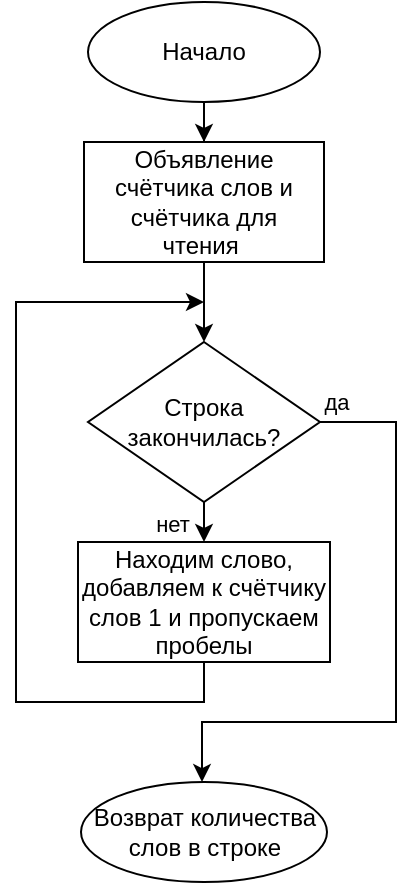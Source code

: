 <mxfile version="14.1.8" type="device" pages="6"><diagram id="8Xnahd0Sb-ZuDrBQ6eVm" name="WordCounter"><mxGraphModel dx="749" dy="556" grid="1" gridSize="10" guides="1" tooltips="1" connect="1" arrows="1" fold="1" page="1" pageScale="1" pageWidth="827" pageHeight="1169" math="0" shadow="0"><root><mxCell id="0"/><mxCell id="1" parent="0"/><mxCell id="sI8U0fkLdKr_QrPOKPhu-3" value="" style="edgeStyle=orthogonalEdgeStyle;rounded=0;orthogonalLoop=1;jettySize=auto;html=1;" parent="1" source="sI8U0fkLdKr_QrPOKPhu-1" target="sI8U0fkLdKr_QrPOKPhu-2" edge="1"><mxGeometry relative="1" as="geometry"/></mxCell><mxCell id="sI8U0fkLdKr_QrPOKPhu-1" value="Начало" style="ellipse;whiteSpace=wrap;html=1;" parent="1" vertex="1"><mxGeometry x="356" y="10" width="116" height="50" as="geometry"/></mxCell><mxCell id="sI8U0fkLdKr_QrPOKPhu-5" value="" style="edgeStyle=orthogonalEdgeStyle;rounded=0;orthogonalLoop=1;jettySize=auto;html=1;" parent="1" source="sI8U0fkLdKr_QrPOKPhu-2" target="sI8U0fkLdKr_QrPOKPhu-4" edge="1"><mxGeometry relative="1" as="geometry"/></mxCell><mxCell id="sI8U0fkLdKr_QrPOKPhu-2" value="Объявление счётчика слов и счётчика для чтения&amp;nbsp;" style="whiteSpace=wrap;html=1;" parent="1" vertex="1"><mxGeometry x="354" y="80" width="120" height="60" as="geometry"/></mxCell><mxCell id="sI8U0fkLdKr_QrPOKPhu-7" value="нет" style="edgeStyle=orthogonalEdgeStyle;rounded=0;orthogonalLoop=1;jettySize=auto;html=1;" parent="1" source="sI8U0fkLdKr_QrPOKPhu-4" edge="1"><mxGeometry x="0.0" y="-16" relative="1" as="geometry"><mxPoint x="414" y="280" as="targetPoint"/><mxPoint as="offset"/></mxGeometry></mxCell><mxCell id="sI8U0fkLdKr_QrPOKPhu-10" value="да" style="edgeStyle=orthogonalEdgeStyle;rounded=0;orthogonalLoop=1;jettySize=auto;html=1;" parent="1" source="sI8U0fkLdKr_QrPOKPhu-4" target="sI8U0fkLdKr_QrPOKPhu-9" edge="1"><mxGeometry x="-0.949" y="10" relative="1" as="geometry"><Array as="points"><mxPoint x="510" y="220"/><mxPoint x="510" y="370"/><mxPoint x="413" y="370"/></Array><mxPoint as="offset"/></mxGeometry></mxCell><mxCell id="sI8U0fkLdKr_QrPOKPhu-4" value="Строка закончилась?" style="rhombus;whiteSpace=wrap;html=1;" parent="1" vertex="1"><mxGeometry x="356" y="180" width="116" height="80" as="geometry"/></mxCell><mxCell id="sI8U0fkLdKr_QrPOKPhu-11" value="" style="edgeStyle=orthogonalEdgeStyle;rounded=0;orthogonalLoop=1;jettySize=auto;html=1;" parent="1" source="sI8U0fkLdKr_QrPOKPhu-8" edge="1"><mxGeometry relative="1" as="geometry"><mxPoint x="414" y="160" as="targetPoint"/><Array as="points"><mxPoint x="414" y="360"/><mxPoint x="320" y="360"/><mxPoint x="320" y="160"/></Array></mxGeometry></mxCell><mxCell id="sI8U0fkLdKr_QrPOKPhu-8" value="Находим слово, добавляем к счётчику слов 1 и пропускаем пробелы" style="rounded=0;whiteSpace=wrap;html=1;" parent="1" vertex="1"><mxGeometry x="351" y="280" width="126" height="60" as="geometry"/></mxCell><mxCell id="sI8U0fkLdKr_QrPOKPhu-9" value="Возврат количества слов в строке" style="ellipse;whiteSpace=wrap;html=1;" parent="1" vertex="1"><mxGeometry x="352.5" y="400" width="123" height="50" as="geometry"/></mxCell></root></mxGraphModel></diagram><diagram id="pzVw5Lhru6G2Wxco_Vxu" name="Main"><mxGraphModel dx="1278" dy="2117" grid="1" gridSize="10" guides="1" tooltips="1" connect="1" arrows="1" fold="1" page="1" pageScale="1" pageWidth="827" pageHeight="1169" math="0" shadow="0"><root><mxCell id="OnqGqQFm4_BMrfUGDdTX-0"/><mxCell id="OnqGqQFm4_BMrfUGDdTX-1" parent="OnqGqQFm4_BMrfUGDdTX-0"/><mxCell id="OnqGqQFm4_BMrfUGDdTX-4" value="" style="edgeStyle=orthogonalEdgeStyle;rounded=0;orthogonalLoop=1;jettySize=auto;html=1;" parent="OnqGqQFm4_BMrfUGDdTX-1" source="OnqGqQFm4_BMrfUGDdTX-2" target="OnqGqQFm4_BMrfUGDdTX-3" edge="1"><mxGeometry relative="1" as="geometry"/></mxCell><mxCell id="OnqGqQFm4_BMrfUGDdTX-2" value="Начало" style="ellipse;whiteSpace=wrap;html=1;" parent="OnqGqQFm4_BMrfUGDdTX-1" vertex="1"><mxGeometry x="352" y="-1160" width="124" height="50" as="geometry"/></mxCell><mxCell id="OnqGqQFm4_BMrfUGDdTX-6" value="" style="edgeStyle=orthogonalEdgeStyle;rounded=0;orthogonalLoop=1;jettySize=auto;html=1;entryX=0.5;entryY=0;entryDx=0;entryDy=0;" parent="OnqGqQFm4_BMrfUGDdTX-1" source="OnqGqQFm4_BMrfUGDdTX-3" target="OnqGqQFm4_BMrfUGDdTX-5" edge="1"><mxGeometry relative="1" as="geometry"/></mxCell><mxCell id="OnqGqQFm4_BMrfUGDdTX-3" value="Введение буфера для считывания и переменных&amp;nbsp;" style="whiteSpace=wrap;html=1;" parent="OnqGqQFm4_BMrfUGDdTX-1" vertex="1"><mxGeometry x="354" y="-1090" width="120" height="50" as="geometry"/></mxCell><mxCell id="OnqGqQFm4_BMrfUGDdTX-8" value="" style="edgeStyle=orthogonalEdgeStyle;rounded=0;orthogonalLoop=1;jettySize=auto;html=1;" parent="OnqGqQFm4_BMrfUGDdTX-1" source="OnqGqQFm4_BMrfUGDdTX-5" target="OnqGqQFm4_BMrfUGDdTX-7" edge="1"><mxGeometry relative="1" as="geometry"/></mxCell><mxCell id="OnqGqQFm4_BMrfUGDdTX-5" value="Открытие входного потока" style="whiteSpace=wrap;html=1;" parent="OnqGqQFm4_BMrfUGDdTX-1" vertex="1"><mxGeometry x="354" y="-1020" width="120" height="50" as="geometry"/></mxCell><mxCell id="OnqGqQFm4_BMrfUGDdTX-10" value="да" style="edgeStyle=orthogonalEdgeStyle;rounded=0;orthogonalLoop=1;jettySize=auto;html=1;" parent="OnqGqQFm4_BMrfUGDdTX-1" source="OnqGqQFm4_BMrfUGDdTX-7" target="OnqGqQFm4_BMrfUGDdTX-9" edge="1"><mxGeometry x="0.667" y="16" relative="1" as="geometry"><mxPoint as="offset"/></mxGeometry></mxCell><mxCell id="dEutPh5PN7uXCbX1Ndva-1" style="edgeStyle=orthogonalEdgeStyle;rounded=0;orthogonalLoop=1;jettySize=auto;html=1;exitX=1;exitY=0.5;exitDx=0;exitDy=0;entryX=0;entryY=0.5;entryDx=0;entryDy=0;" parent="OnqGqQFm4_BMrfUGDdTX-1" source="OnqGqQFm4_BMrfUGDdTX-7" target="OnqGqQFm4_BMrfUGDdTX-13" edge="1"><mxGeometry relative="1" as="geometry"/></mxCell><mxCell id="OnqGqQFm4_BMrfUGDdTX-7" value="Файл открылся?" style="rhombus;whiteSpace=wrap;html=1;" parent="OnqGqQFm4_BMrfUGDdTX-1" vertex="1"><mxGeometry x="354" y="-950" width="120" height="80" as="geometry"/></mxCell><mxCell id="OnqGqQFm4_BMrfUGDdTX-12" value="нет" style="edgeStyle=orthogonalEdgeStyle;rounded=0;orthogonalLoop=1;jettySize=auto;html=1;" parent="OnqGqQFm4_BMrfUGDdTX-1" source="OnqGqQFm4_BMrfUGDdTX-9" edge="1"><mxGeometry x="0.667" y="16" relative="1" as="geometry"><mxPoint as="offset"/><mxPoint x="414" y="-750" as="targetPoint"/></mxGeometry></mxCell><mxCell id="OnqGqQFm4_BMrfUGDdTX-9" value="Файл пуст?" style="rhombus;whiteSpace=wrap;html=1;" parent="OnqGqQFm4_BMrfUGDdTX-1" vertex="1"><mxGeometry x="354" y="-850" width="120" height="80" as="geometry"/></mxCell><mxCell id="OnqGqQFm4_BMrfUGDdTX-16" value="да" style="edgeStyle=orthogonalEdgeStyle;rounded=0;orthogonalLoop=1;jettySize=auto;html=1;exitX=1;exitY=0.5;exitDx=0;exitDy=0;" parent="OnqGqQFm4_BMrfUGDdTX-1" source="OnqGqQFm4_BMrfUGDdTX-9" target="OnqGqQFm4_BMrfUGDdTX-15" edge="1"><mxGeometry x="-0.645" y="10" relative="1" as="geometry"><Array as="points"><mxPoint x="510" y="-810"/><mxPoint x="510" y="-810"/></Array><mxPoint as="offset"/></mxGeometry></mxCell><mxCell id="dEutPh5PN7uXCbX1Ndva-5" style="edgeStyle=orthogonalEdgeStyle;rounded=0;orthogonalLoop=1;jettySize=auto;html=1;exitX=1;exitY=0.5;exitDx=0;exitDy=0;" parent="OnqGqQFm4_BMrfUGDdTX-1" source="OnqGqQFm4_BMrfUGDdTX-13" edge="1"><mxGeometry relative="1" as="geometry"><Array as="points"><mxPoint x="735" y="-910"/><mxPoint x="735" y="-100"/></Array><mxPoint x="420" y="-100" as="targetPoint"/></mxGeometry></mxCell><mxCell id="OnqGqQFm4_BMrfUGDdTX-13" value="Вывод сообщения об ошибке, файла не существует и т.п." style="shape=parallelogram;perimeter=parallelogramPerimeter;whiteSpace=wrap;html=1;fixedSize=1;" parent="OnqGqQFm4_BMrfUGDdTX-1" vertex="1"><mxGeometry x="548.75" y="-940" width="160" height="60" as="geometry"/></mxCell><mxCell id="dEutPh5PN7uXCbX1Ndva-3" style="edgeStyle=orthogonalEdgeStyle;rounded=0;orthogonalLoop=1;jettySize=auto;html=1;exitX=1;exitY=0.5;exitDx=0;exitDy=0;" parent="OnqGqQFm4_BMrfUGDdTX-1" source="OnqGqQFm4_BMrfUGDdTX-15" edge="1"><mxGeometry relative="1" as="geometry"><mxPoint x="735" y="-810" as="targetPoint"/><Array as="points"><mxPoint x="710" y="-810"/><mxPoint x="710" y="-810"/></Array></mxGeometry></mxCell><mxCell id="OnqGqQFm4_BMrfUGDdTX-15" value="Вывод сообщения об ошибке, файл пуст" style="shape=parallelogram;perimeter=parallelogramPerimeter;whiteSpace=wrap;html=1;fixedSize=1;" parent="OnqGqQFm4_BMrfUGDdTX-1" vertex="1"><mxGeometry x="541" y="-840" width="159" height="60" as="geometry"/></mxCell><mxCell id="OnqGqQFm4_BMrfUGDdTX-24" value="нет" style="edgeStyle=orthogonalEdgeStyle;rounded=0;orthogonalLoop=1;jettySize=auto;html=1;" parent="OnqGqQFm4_BMrfUGDdTX-1" source="OnqGqQFm4_BMrfUGDdTX-21" edge="1"><mxGeometry x="0.667" y="15" relative="1" as="geometry"><mxPoint x="415" y="-650" as="targetPoint"/><mxPoint as="offset"/></mxGeometry></mxCell><mxCell id="OnqGqQFm4_BMrfUGDdTX-37" value="да" style="edgeStyle=orthogonalEdgeStyle;rounded=0;orthogonalLoop=1;jettySize=auto;html=1;entryX=0.5;entryY=0;entryDx=0;entryDy=0;" parent="OnqGqQFm4_BMrfUGDdTX-1" source="OnqGqQFm4_BMrfUGDdTX-21" target="X09gwHlcRS0F5SCKK6qJ-1" edge="1"><mxGeometry x="-0.958" y="10" relative="1" as="geometry"><mxPoint x="415" y="-235" as="targetPoint"/><Array as="points"><mxPoint x="521" y="-710"/><mxPoint x="521" y="-260"/><mxPoint x="418" y="-260"/></Array><mxPoint as="offset"/></mxGeometry></mxCell><mxCell id="OnqGqQFm4_BMrfUGDdTX-21" value="Файл закончился?" style="rhombus;whiteSpace=wrap;html=1;" parent="OnqGqQFm4_BMrfUGDdTX-1" vertex="1"><mxGeometry x="353" y="-750" width="124" height="80" as="geometry"/></mxCell><mxCell id="OnqGqQFm4_BMrfUGDdTX-27" value="" style="edgeStyle=orthogonalEdgeStyle;rounded=0;orthogonalLoop=1;jettySize=auto;html=1;" parent="OnqGqQFm4_BMrfUGDdTX-1" source="OnqGqQFm4_BMrfUGDdTX-25" target="OnqGqQFm4_BMrfUGDdTX-26" edge="1"><mxGeometry relative="1" as="geometry"/></mxCell><mxCell id="OnqGqQFm4_BMrfUGDdTX-25" value="Чтение файла построчно" style="shape=parallelogram;perimeter=parallelogramPerimeter;whiteSpace=wrap;html=1;fixedSize=1;" parent="OnqGqQFm4_BMrfUGDdTX-1" vertex="1"><mxGeometry x="355" y="-650" width="120" height="60" as="geometry"/></mxCell><mxCell id="OnqGqQFm4_BMrfUGDdTX-29" value="" style="edgeStyle=orthogonalEdgeStyle;rounded=0;orthogonalLoop=1;jettySize=auto;html=1;" parent="OnqGqQFm4_BMrfUGDdTX-1" source="OnqGqQFm4_BMrfUGDdTX-26" target="OnqGqQFm4_BMrfUGDdTX-28" edge="1"><mxGeometry relative="1" as="geometry"/></mxCell><mxCell id="OnqGqQFm4_BMrfUGDdTX-26" value="Считаем длину строки&amp;nbsp;" style="shape=process;whiteSpace=wrap;html=1;backgroundOutline=1;" parent="OnqGqQFm4_BMrfUGDdTX-1" vertex="1"><mxGeometry x="346" y="-570" width="138" height="40" as="geometry"/></mxCell><mxCell id="OnqGqQFm4_BMrfUGDdTX-31" value="" style="edgeStyle=orthogonalEdgeStyle;rounded=0;orthogonalLoop=1;jettySize=auto;html=1;" parent="OnqGqQFm4_BMrfUGDdTX-1" source="OnqGqQFm4_BMrfUGDdTX-28" target="OnqGqQFm4_BMrfUGDdTX-30" edge="1"><mxGeometry relative="1" as="geometry"/></mxCell><mxCell id="OnqGqQFm4_BMrfUGDdTX-28" value="Считаем количество слов в строке&amp;nbsp;" style="shape=process;whiteSpace=wrap;html=1;backgroundOutline=1;" parent="OnqGqQFm4_BMrfUGDdTX-1" vertex="1"><mxGeometry x="346" y="-510" width="138" height="50" as="geometry"/></mxCell><mxCell id="X09gwHlcRS0F5SCKK6qJ-0" style="edgeStyle=orthogonalEdgeStyle;rounded=0;orthogonalLoop=1;jettySize=auto;html=1;exitX=0.5;exitY=1;exitDx=0;exitDy=0;entryX=0.5;entryY=0;entryDx=0;entryDy=0;" parent="OnqGqQFm4_BMrfUGDdTX-1" source="OnqGqQFm4_BMrfUGDdTX-30" target="FuTHK3rNlsw-sxcQEBn6-1" edge="1"><mxGeometry relative="1" as="geometry"><mxPoint x="415" y="-360" as="targetPoint"/></mxGeometry></mxCell><mxCell id="OnqGqQFm4_BMrfUGDdTX-30" value="Вывод строки, &lt;br&gt;длины строки, количества слов в строке" style="shape=parallelogram;perimeter=parallelogramPerimeter;whiteSpace=wrap;html=1;fixedSize=1;" parent="OnqGqQFm4_BMrfUGDdTX-1" vertex="1"><mxGeometry x="346" y="-440" width="138" height="65" as="geometry"/></mxCell><mxCell id="OnqGqQFm4_BMrfUGDdTX-45" value="" style="edgeStyle=orthogonalEdgeStyle;rounded=0;orthogonalLoop=1;jettySize=auto;html=1;" parent="OnqGqQFm4_BMrfUGDdTX-1" source="OnqGqQFm4_BMrfUGDdTX-42" target="OnqGqQFm4_BMrfUGDdTX-44" edge="1"><mxGeometry relative="1" as="geometry"/></mxCell><mxCell id="OnqGqQFm4_BMrfUGDdTX-42" value="Закрытие потока" style="whiteSpace=wrap;html=1;" parent="OnqGqQFm4_BMrfUGDdTX-1" vertex="1"><mxGeometry x="360" y="-150" width="120" height="30" as="geometry"/></mxCell><mxCell id="OnqGqQFm4_BMrfUGDdTX-44" value="Конец" style="ellipse;whiteSpace=wrap;html=1;" parent="OnqGqQFm4_BMrfUGDdTX-1" vertex="1"><mxGeometry x="362" y="-80" width="116" height="50" as="geometry"/></mxCell><mxCell id="FuTHK3rNlsw-sxcQEBn6-1" value="Записываем данные о строке в бинарный файл" style="shape=process;whiteSpace=wrap;html=1;backgroundOutline=1;" parent="OnqGqQFm4_BMrfUGDdTX-1" vertex="1"><mxGeometry x="352" y="-355" width="126" height="55" as="geometry"/></mxCell><mxCell id="FuTHK3rNlsw-sxcQEBn6-12" value="" style="edgeStyle=orthogonalEdgeStyle;rounded=0;orthogonalLoop=1;jettySize=auto;html=1;exitX=0.5;exitY=1;exitDx=0;exitDy=0;" parent="OnqGqQFm4_BMrfUGDdTX-1" source="FuTHK3rNlsw-sxcQEBn6-1" edge="1"><mxGeometry relative="1" as="geometry"><mxPoint x="415" y="-760" as="targetPoint"/><Array as="points"><mxPoint x="415" y="-280"/><mxPoint x="301" y="-280"/><mxPoint x="301" y="-760"/></Array><mxPoint x="415" y="-150" as="sourcePoint"/></mxGeometry></mxCell><mxCell id="dEutPh5PN7uXCbX1Ndva-2" value="нет" style="text;html=1;strokeColor=none;fillColor=none;align=center;verticalAlign=middle;whiteSpace=wrap;rounded=0;" parent="OnqGqQFm4_BMrfUGDdTX-1" vertex="1"><mxGeometry x="480" y="-930" width="40" height="20" as="geometry"/></mxCell><mxCell id="X09gwHlcRS0F5SCKK6qJ-2" style="edgeStyle=orthogonalEdgeStyle;rounded=0;orthogonalLoop=1;jettySize=auto;html=1;exitX=0.5;exitY=1;exitDx=0;exitDy=0;entryX=0.5;entryY=0;entryDx=0;entryDy=0;" parent="OnqGqQFm4_BMrfUGDdTX-1" source="X09gwHlcRS0F5SCKK6qJ-1" target="OnqGqQFm4_BMrfUGDdTX-42" edge="1"><mxGeometry relative="1" as="geometry"/></mxCell><mxCell id="X09gwHlcRS0F5SCKK6qJ-1" value="Вывод данных из бинарного файла(в т.ч. и размер файла)" style="shape=process;whiteSpace=wrap;html=1;backgroundOutline=1;" parent="OnqGqQFm4_BMrfUGDdTX-1" vertex="1"><mxGeometry x="358" y="-240" width="120" height="60" as="geometry"/></mxCell></root></mxGraphModel></diagram><diagram id="ras3sq_kisct4uoP_K0E" name="Binary"><mxGraphModel dx="1422" dy="822" grid="1" gridSize="10" guides="1" tooltips="1" connect="1" arrows="1" fold="1" page="1" pageScale="1" pageWidth="827" pageHeight="1169" math="0" shadow="0"><root><mxCell id="vrqTS4RmRE8n8aicP1vX-0"/><mxCell id="vrqTS4RmRE8n8aicP1vX-1" parent="vrqTS4RmRE8n8aicP1vX-0"/><mxCell id="QJldWgojRfxFaWnIsleL-1" value="" style="edgeStyle=orthogonalEdgeStyle;rounded=0;orthogonalLoop=1;jettySize=auto;html=1;" parent="vrqTS4RmRE8n8aicP1vX-1" source="vrqTS4RmRE8n8aicP1vX-2" target="QJldWgojRfxFaWnIsleL-0" edge="1"><mxGeometry relative="1" as="geometry"/></mxCell><mxCell id="vrqTS4RmRE8n8aicP1vX-2" value="Начало" style="ellipse;whiteSpace=wrap;html=1;" parent="vrqTS4RmRE8n8aicP1vX-1" vertex="1"><mxGeometry x="354" y="10" width="126" height="50" as="geometry"/></mxCell><mxCell id="ij5Ku3qQR_rBUV048eeN-1" value="" style="edgeStyle=orthogonalEdgeStyle;rounded=0;orthogonalLoop=1;jettySize=auto;html=1;entryX=0.5;entryY=0;entryDx=0;entryDy=0;" parent="vrqTS4RmRE8n8aicP1vX-1" source="QJldWgojRfxFaWnIsleL-0" target="eozQAtTMdA41PJHAUovs-0" edge="1"><mxGeometry relative="1" as="geometry"><mxPoint x="417" y="180" as="targetPoint"/></mxGeometry></mxCell><mxCell id="QJldWgojRfxFaWnIsleL-0" value="Объявление переменной для размера строки в байтах и счётчика для чтения" style="whiteSpace=wrap;html=1;" parent="vrqTS4RmRE8n8aicP1vX-1" vertex="1"><mxGeometry x="357" y="90" width="123" height="70" as="geometry"/></mxCell><mxCell id="mQmMuW19kRCuwJwZCR7A-1" value="" style="edgeStyle=orthogonalEdgeStyle;rounded=0;orthogonalLoop=1;jettySize=auto;html=1;" parent="vrqTS4RmRE8n8aicP1vX-1" source="eozQAtTMdA41PJHAUovs-0" target="mQmMuW19kRCuwJwZCR7A-0" edge="1"><mxGeometry relative="1" as="geometry"/></mxCell><mxCell id="eozQAtTMdA41PJHAUovs-0" value="Открытие файла для записи" style="rounded=0;whiteSpace=wrap;html=1;" parent="vrqTS4RmRE8n8aicP1vX-1" vertex="1"><mxGeometry x="358.5" y="190" width="120" height="60" as="geometry"/></mxCell><mxCell id="mQmMuW19kRCuwJwZCR7A-3" value="" style="edgeStyle=orthogonalEdgeStyle;rounded=0;orthogonalLoop=1;jettySize=auto;html=1;" parent="vrqTS4RmRE8n8aicP1vX-1" source="mQmMuW19kRCuwJwZCR7A-0" target="mQmMuW19kRCuwJwZCR7A-2" edge="1"><mxGeometry relative="1" as="geometry"/></mxCell><mxCell id="mQmMuW19kRCuwJwZCR7A-0" value="Запись размера строки в файл" style="shape=parallelogram;perimeter=parallelogramPerimeter;whiteSpace=wrap;html=1;fixedSize=1;rounded=0;" parent="vrqTS4RmRE8n8aicP1vX-1" vertex="1"><mxGeometry x="358.5" y="280" width="120" height="60" as="geometry"/></mxCell><mxCell id="duHJujvCZtwwu1HH8hJI-1" value="" style="edgeStyle=orthogonalEdgeStyle;rounded=0;orthogonalLoop=1;jettySize=auto;html=1;" parent="vrqTS4RmRE8n8aicP1vX-1" source="mQmMuW19kRCuwJwZCR7A-2" target="duHJujvCZtwwu1HH8hJI-0" edge="1"><mxGeometry relative="1" as="geometry"/></mxCell><mxCell id="mQmMuW19kRCuwJwZCR7A-2" value="Подсчёт уже считанных байт" style="whiteSpace=wrap;html=1;rounded=0;" parent="vrqTS4RmRE8n8aicP1vX-1" vertex="1"><mxGeometry x="358.5" y="370" width="120" height="60" as="geometry"/></mxCell><mxCell id="duHJujvCZtwwu1HH8hJI-3" value="" style="edgeStyle=orthogonalEdgeStyle;rounded=0;orthogonalLoop=1;jettySize=auto;html=1;" parent="vrqTS4RmRE8n8aicP1vX-1" source="duHJujvCZtwwu1HH8hJI-0" target="duHJujvCZtwwu1HH8hJI-2" edge="1"><mxGeometry relative="1" as="geometry"/></mxCell><mxCell id="duHJujvCZtwwu1HH8hJI-0" value="Запись &lt;br&gt;количества слов в файл" style="shape=parallelogram;perimeter=parallelogramPerimeter;whiteSpace=wrap;html=1;fixedSize=1;rounded=0;" parent="vrqTS4RmRE8n8aicP1vX-1" vertex="1"><mxGeometry x="358.5" y="460" width="120" height="60" as="geometry"/></mxCell><mxCell id="duHJujvCZtwwu1HH8hJI-5" value="" style="edgeStyle=orthogonalEdgeStyle;rounded=0;orthogonalLoop=1;jettySize=auto;html=1;" parent="vrqTS4RmRE8n8aicP1vX-1" source="duHJujvCZtwwu1HH8hJI-2" target="duHJujvCZtwwu1HH8hJI-4" edge="1"><mxGeometry relative="1" as="geometry"/></mxCell><mxCell id="duHJujvCZtwwu1HH8hJI-2" value="&lt;span&gt;Подсчёт уже считанных байт&lt;/span&gt;" style="whiteSpace=wrap;html=1;rounded=0;" parent="vrqTS4RmRE8n8aicP1vX-1" vertex="1"><mxGeometry x="358.5" y="550" width="120" height="60" as="geometry"/></mxCell><mxCell id="duHJujvCZtwwu1HH8hJI-7" value="нет" style="edgeStyle=orthogonalEdgeStyle;rounded=0;orthogonalLoop=1;jettySize=auto;html=1;" parent="vrqTS4RmRE8n8aicP1vX-1" source="duHJujvCZtwwu1HH8hJI-4" target="duHJujvCZtwwu1HH8hJI-6" edge="1"><mxGeometry relative="1" as="geometry"/></mxCell><mxCell id="duHJujvCZtwwu1HH8hJI-14" value="да" style="edgeStyle=orthogonalEdgeStyle;rounded=0;orthogonalLoop=1;jettySize=auto;html=1;" parent="vrqTS4RmRE8n8aicP1vX-1" source="duHJujvCZtwwu1HH8hJI-4" target="duHJujvCZtwwu1HH8hJI-13" edge="1"><mxGeometry relative="1" as="geometry"><Array as="points"><mxPoint x="530" y="675"/><mxPoint x="530" y="940"/><mxPoint x="417" y="940"/></Array></mxGeometry></mxCell><mxCell id="duHJujvCZtwwu1HH8hJI-4" value="Строка закончилась?" style="rhombus;whiteSpace=wrap;html=1;rounded=0;" parent="vrqTS4RmRE8n8aicP1vX-1" vertex="1"><mxGeometry x="357" y="630" width="123" height="90" as="geometry"/></mxCell><mxCell id="duHJujvCZtwwu1HH8hJI-9" value="" style="edgeStyle=orthogonalEdgeStyle;rounded=0;orthogonalLoop=1;jettySize=auto;html=1;entryX=0.5;entryY=0;entryDx=0;entryDy=0;" parent="vrqTS4RmRE8n8aicP1vX-1" source="duHJujvCZtwwu1HH8hJI-6" target="duHJujvCZtwwu1HH8hJI-8" edge="1"><mxGeometry relative="1" as="geometry"/></mxCell><mxCell id="duHJujvCZtwwu1HH8hJI-6" value="Запись символа из строки в файл" style="shape=parallelogram;perimeter=parallelogramPerimeter;whiteSpace=wrap;html=1;fixedSize=1;rounded=0;" parent="vrqTS4RmRE8n8aicP1vX-1" vertex="1"><mxGeometry x="357.75" y="750" width="120" height="60" as="geometry"/></mxCell><mxCell id="duHJujvCZtwwu1HH8hJI-11" value="" style="edgeStyle=orthogonalEdgeStyle;rounded=0;orthogonalLoop=1;jettySize=auto;html=1;entryX=0;entryY=0.5;entryDx=0;entryDy=0;exitX=0.5;exitY=1;exitDx=0;exitDy=0;" parent="vrqTS4RmRE8n8aicP1vX-1" source="duHJujvCZtwwu1HH8hJI-8" target="duHJujvCZtwwu1HH8hJI-4" edge="1"><mxGeometry relative="1" as="geometry"><mxPoint x="310" y="930" as="targetPoint"/><Array as="points"><mxPoint x="419" y="930"/><mxPoint x="310" y="930"/><mxPoint x="310" y="675"/></Array></mxGeometry></mxCell><mxCell id="duHJujvCZtwwu1HH8hJI-8" value="&lt;span&gt;Подсчёт уже считанных байт, прибавление 1 к счётчику для дальнейшего считывания строки&lt;/span&gt;" style="whiteSpace=wrap;html=1;rounded=0;" parent="vrqTS4RmRE8n8aicP1vX-1" vertex="1"><mxGeometry x="347" y="840" width="143" height="80" as="geometry"/></mxCell><mxCell id="duHJujvCZtwwu1HH8hJI-16" value="" style="edgeStyle=orthogonalEdgeStyle;rounded=0;orthogonalLoop=1;jettySize=auto;html=1;" parent="vrqTS4RmRE8n8aicP1vX-1" source="duHJujvCZtwwu1HH8hJI-13" target="duHJujvCZtwwu1HH8hJI-15" edge="1"><mxGeometry relative="1" as="geometry"/></mxCell><mxCell id="duHJujvCZtwwu1HH8hJI-13" value="Запись строки в файл" style="shape=parallelogram;perimeter=parallelogramPerimeter;whiteSpace=wrap;html=1;fixedSize=1;rounded=0;" parent="vrqTS4RmRE8n8aicP1vX-1" vertex="1"><mxGeometry x="357" y="950" width="120" height="60" as="geometry"/></mxCell><mxCell id="duHJujvCZtwwu1HH8hJI-18" value="" style="edgeStyle=orthogonalEdgeStyle;rounded=0;orthogonalLoop=1;jettySize=auto;html=1;" parent="vrqTS4RmRE8n8aicP1vX-1" source="duHJujvCZtwwu1HH8hJI-15" target="duHJujvCZtwwu1HH8hJI-17" edge="1"><mxGeometry relative="1" as="geometry"/></mxCell><mxCell id="duHJujvCZtwwu1HH8hJI-15" value="Закрытие файла" style="whiteSpace=wrap;html=1;rounded=0;" parent="vrqTS4RmRE8n8aicP1vX-1" vertex="1"><mxGeometry x="357" y="1030" width="120" height="60" as="geometry"/></mxCell><mxCell id="duHJujvCZtwwu1HH8hJI-17" value="Возврат размера строки в байтах" style="ellipse;whiteSpace=wrap;html=1;rounded=0;" parent="vrqTS4RmRE8n8aicP1vX-1" vertex="1"><mxGeometry x="356.25" y="1110" width="121.5" height="50" as="geometry"/></mxCell></root></mxGraphModel></diagram><diagram id="ED8m2ivWk45P2vOsk1ea" name="BinarySingle"><mxGraphModel dx="905" dy="672" grid="1" gridSize="10" guides="1" tooltips="1" connect="1" arrows="1" fold="1" page="1" pageScale="1" pageWidth="827" pageHeight="1169" math="0" shadow="0"><root><mxCell id="Gvd3s6iIAHOCXxKI83lg-0"/><mxCell id="Gvd3s6iIAHOCXxKI83lg-1" parent="Gvd3s6iIAHOCXxKI83lg-0"/><mxCell id="atFTdb2DXrf0C_1jm5Oe-2" value="" style="edgeStyle=orthogonalEdgeStyle;rounded=0;orthogonalLoop=1;jettySize=auto;html=1;" parent="Gvd3s6iIAHOCXxKI83lg-1" source="atFTdb2DXrf0C_1jm5Oe-0" target="atFTdb2DXrf0C_1jm5Oe-1" edge="1"><mxGeometry relative="1" as="geometry"/></mxCell><mxCell id="atFTdb2DXrf0C_1jm5Oe-0" value="Начало" style="ellipse;whiteSpace=wrap;html=1;" parent="Gvd3s6iIAHOCXxKI83lg-1" vertex="1"><mxGeometry x="354" y="10" width="126" height="40" as="geometry"/></mxCell><mxCell id="atFTdb2DXrf0C_1jm5Oe-4" value="" style="edgeStyle=orthogonalEdgeStyle;rounded=0;orthogonalLoop=1;jettySize=auto;html=1;entryX=0.5;entryY=0;entryDx=0;entryDy=0;" parent="Gvd3s6iIAHOCXxKI83lg-1" source="atFTdb2DXrf0C_1jm5Oe-1" edge="1" target="mqMOIb4dziMgGXlnl69K-0"><mxGeometry relative="1" as="geometry"><mxPoint x="417" y="170" as="targetPoint"/></mxGeometry></mxCell><mxCell id="atFTdb2DXrf0C_1jm5Oe-1" value="Введение счётчика" style="whiteSpace=wrap;html=1;" parent="Gvd3s6iIAHOCXxKI83lg-1" vertex="1"><mxGeometry x="357" y="80" width="120" height="40" as="geometry"/></mxCell><mxCell id="mqMOIb4dziMgGXlnl69K-2" value="" style="edgeStyle=orthogonalEdgeStyle;rounded=0;orthogonalLoop=1;jettySize=auto;html=1;entryX=0.5;entryY=0;entryDx=0;entryDy=0;" parent="Gvd3s6iIAHOCXxKI83lg-1" source="mqMOIb4dziMgGXlnl69K-0" target="mqMOIb4dziMgGXlnl69K-1" edge="1"><mxGeometry relative="1" as="geometry"/></mxCell><mxCell id="mqMOIb4dziMgGXlnl69K-0" value="Открытие файла для записи" style="rounded=0;whiteSpace=wrap;html=1;" parent="Gvd3s6iIAHOCXxKI83lg-1" vertex="1"><mxGeometry x="357" y="150" width="120" height="50" as="geometry"/></mxCell><mxCell id="zyXNkK4PetmW3ln1iXtM-2" style="edgeStyle=orthogonalEdgeStyle;rounded=0;orthogonalLoop=1;jettySize=auto;html=1;exitX=0.5;exitY=1;exitDx=0;exitDy=0;entryX=0.5;entryY=0;entryDx=0;entryDy=0;" edge="1" parent="Gvd3s6iIAHOCXxKI83lg-1" source="mqMOIb4dziMgGXlnl69K-1" target="zyXNkK4PetmW3ln1iXtM-0"><mxGeometry relative="1" as="geometry"/></mxCell><mxCell id="mqMOIb4dziMgGXlnl69K-1" value="Запись&lt;br&gt;&amp;nbsp;длины строки&amp;nbsp;" style="shape=parallelogram;perimeter=parallelogramPerimeter;whiteSpace=wrap;html=1;fixedSize=1;rounded=0;" parent="Gvd3s6iIAHOCXxKI83lg-1" vertex="1"><mxGeometry x="350.5" y="230" width="133" height="40" as="geometry"/></mxCell><mxCell id="mqMOIb4dziMgGXlnl69K-6" value="нет" style="edgeStyle=orthogonalEdgeStyle;rounded=0;orthogonalLoop=1;jettySize=auto;html=1;" parent="Gvd3s6iIAHOCXxKI83lg-1" source="mqMOIb4dziMgGXlnl69K-3" target="mqMOIb4dziMgGXlnl69K-5" edge="1"><mxGeometry x="0.201" y="13" relative="1" as="geometry"><mxPoint as="offset"/></mxGeometry></mxCell><mxCell id="mqMOIb4dziMgGXlnl69K-10" value="да" style="edgeStyle=orthogonalEdgeStyle;rounded=0;orthogonalLoop=1;jettySize=auto;html=1;entryX=0.5;entryY=0;entryDx=0;entryDy=0;" parent="Gvd3s6iIAHOCXxKI83lg-1" source="mqMOIb4dziMgGXlnl69K-3" edge="1" target="mqMOIb4dziMgGXlnl69K-11"><mxGeometry x="-0.942" y="15" relative="1" as="geometry"><mxPoint x="417" y="660" as="targetPoint"/><Array as="points"><mxPoint x="520" y="435"/><mxPoint x="520" y="670"/><mxPoint x="417" y="670"/></Array><mxPoint as="offset"/></mxGeometry></mxCell><mxCell id="mqMOIb4dziMgGXlnl69K-3" value="Строка закончилась?" style="rhombus;whiteSpace=wrap;html=1;rounded=0;" parent="Gvd3s6iIAHOCXxKI83lg-1" vertex="1"><mxGeometry x="345.5" y="390" width="143" height="90" as="geometry"/></mxCell><mxCell id="mqMOIb4dziMgGXlnl69K-8" value="" style="edgeStyle=orthogonalEdgeStyle;rounded=0;orthogonalLoop=1;jettySize=auto;html=1;" parent="Gvd3s6iIAHOCXxKI83lg-1" edge="1"><mxGeometry relative="1" as="geometry"><mxPoint x="417" y="370" as="targetPoint"/><Array as="points"><mxPoint x="417" y="650"/><mxPoint x="310" y="650"/><mxPoint x="310" y="370"/><mxPoint x="417" y="370"/></Array><mxPoint x="417" y="620" as="sourcePoint"/></mxGeometry></mxCell><mxCell id="hj82P9QI921FVcGsspNQ-1" value="" style="edgeStyle=orthogonalEdgeStyle;rounded=0;orthogonalLoop=1;jettySize=auto;html=1;" parent="Gvd3s6iIAHOCXxKI83lg-1" source="mqMOIb4dziMgGXlnl69K-5" target="hj82P9QI921FVcGsspNQ-0" edge="1"><mxGeometry relative="1" as="geometry"/></mxCell><mxCell id="mqMOIb4dziMgGXlnl69K-5" value="Запись символа &lt;br&gt;из строки в файл" style="shape=parallelogram;perimeter=parallelogramPerimeter;whiteSpace=wrap;html=1;fixedSize=1;rounded=0;" parent="Gvd3s6iIAHOCXxKI83lg-1" vertex="1"><mxGeometry x="335.5" y="510" width="163" height="40" as="geometry"/></mxCell><mxCell id="mqMOIb4dziMgGXlnl69K-13" value="" style="edgeStyle=orthogonalEdgeStyle;rounded=0;orthogonalLoop=1;jettySize=auto;html=1;" parent="Gvd3s6iIAHOCXxKI83lg-1" source="mqMOIb4dziMgGXlnl69K-11" target="mqMOIb4dziMgGXlnl69K-12" edge="1"><mxGeometry relative="1" as="geometry"/></mxCell><mxCell id="mqMOIb4dziMgGXlnl69K-11" value="Закрытие файла" style="rounded=0;whiteSpace=wrap;html=1;" parent="Gvd3s6iIAHOCXxKI83lg-1" vertex="1"><mxGeometry x="357" y="700" width="120" height="40" as="geometry"/></mxCell><mxCell id="mqMOIb4dziMgGXlnl69K-12" value="Конец" style="ellipse;whiteSpace=wrap;html=1;rounded=0;" parent="Gvd3s6iIAHOCXxKI83lg-1" vertex="1"><mxGeometry x="355.5" y="780" width="123" height="40" as="geometry"/></mxCell><mxCell id="hj82P9QI921FVcGsspNQ-0" value="Прибавление 1 к счётчику для дальнейшей записи строки" style="rounded=0;whiteSpace=wrap;html=1;" parent="Gvd3s6iIAHOCXxKI83lg-1" vertex="1"><mxGeometry x="342" y="570" width="150" height="60" as="geometry"/></mxCell><mxCell id="zyXNkK4PetmW3ln1iXtM-3" style="edgeStyle=orthogonalEdgeStyle;rounded=0;orthogonalLoop=1;jettySize=auto;html=1;exitX=0.5;exitY=1;exitDx=0;exitDy=0;entryX=0.5;entryY=0;entryDx=0;entryDy=0;" edge="1" parent="Gvd3s6iIAHOCXxKI83lg-1" source="zyXNkK4PetmW3ln1iXtM-0" target="mqMOIb4dziMgGXlnl69K-3"><mxGeometry relative="1" as="geometry"/></mxCell><mxCell id="zyXNkK4PetmW3ln1iXtM-0" value="&lt;span&gt;Запись&lt;br&gt;количества слов&lt;/span&gt;" style="shape=parallelogram;perimeter=parallelogramPerimeter;whiteSpace=wrap;html=1;fixedSize=1;" vertex="1" parent="Gvd3s6iIAHOCXxKI83lg-1"><mxGeometry x="349" y="300" width="136" height="40" as="geometry"/></mxCell></root></mxGraphModel></diagram><diagram id="ltRyVnu2WoapcJvVyE04" name="ReadTheSize"><mxGraphModel dx="1185" dy="685" grid="1" gridSize="10" guides="1" tooltips="1" connect="1" arrows="1" fold="1" page="1" pageScale="1" pageWidth="827" pageHeight="1169" math="0" shadow="0"><root><mxCell id="hGibRwEl3KvNucu51-TZ-0"/><mxCell id="hGibRwEl3KvNucu51-TZ-1" parent="hGibRwEl3KvNucu51-TZ-0"/><mxCell id="Rl7ICWizyslcqIt0OZ0_-2" value="" style="edgeStyle=orthogonalEdgeStyle;rounded=0;orthogonalLoop=1;jettySize=auto;html=1;" parent="hGibRwEl3KvNucu51-TZ-1" source="Rl7ICWizyslcqIt0OZ0_-0" target="Rl7ICWizyslcqIt0OZ0_-1" edge="1"><mxGeometry relative="1" as="geometry"/></mxCell><mxCell id="Rl7ICWizyslcqIt0OZ0_-0" value="Начало" style="ellipse;whiteSpace=wrap;html=1;" parent="hGibRwEl3KvNucu51-TZ-1" vertex="1"><mxGeometry x="351" y="10" width="126" height="50" as="geometry"/></mxCell><mxCell id="LTwQDKe-2BpDF6kusPrD-1" value="" style="edgeStyle=orthogonalEdgeStyle;rounded=0;orthogonalLoop=1;jettySize=auto;html=1;" parent="hGibRwEl3KvNucu51-TZ-1" source="Rl7ICWizyslcqIt0OZ0_-1" edge="1"><mxGeometry relative="1" as="geometry"><mxPoint x="414" y="160" as="targetPoint"/></mxGeometry></mxCell><mxCell id="Rl7ICWizyslcqIt0OZ0_-1" value="Открытие файла, объявление переменных, буфера и счётчика" style="whiteSpace=wrap;html=1;" parent="hGibRwEl3KvNucu51-TZ-1" vertex="1"><mxGeometry x="354" y="80" width="120" height="60" as="geometry"/></mxCell><mxCell id="LTwQDKe-2BpDF6kusPrD-4" value="" style="edgeStyle=orthogonalEdgeStyle;rounded=0;orthogonalLoop=1;jettySize=auto;html=1;" parent="hGibRwEl3KvNucu51-TZ-1" source="LTwQDKe-2BpDF6kusPrD-2" target="LTwQDKe-2BpDF6kusPrD-3" edge="1"><mxGeometry relative="1" as="geometry"/></mxCell><mxCell id="LTwQDKe-2BpDF6kusPrD-2" value="Смещение указателя чтения на конец файла, получение размера файла" style="rounded=0;whiteSpace=wrap;html=1;" parent="hGibRwEl3KvNucu51-TZ-1" vertex="1"><mxGeometry x="351" y="160" width="126" height="70" as="geometry"/></mxCell><mxCell id="LTwQDKe-2BpDF6kusPrD-6" value="" style="edgeStyle=orthogonalEdgeStyle;rounded=0;orthogonalLoop=1;jettySize=auto;html=1;" parent="hGibRwEl3KvNucu51-TZ-1" source="LTwQDKe-2BpDF6kusPrD-3" target="LTwQDKe-2BpDF6kusPrD-5" edge="1"><mxGeometry relative="1" as="geometry"/></mxCell><mxCell id="LTwQDKe-2BpDF6kusPrD-3" value="Вывод размера файла" style="shape=parallelogram;perimeter=parallelogramPerimeter;whiteSpace=wrap;html=1;fixedSize=1;rounded=0;" parent="hGibRwEl3KvNucu51-TZ-1" vertex="1"><mxGeometry x="354" y="250" width="120" height="60" as="geometry"/></mxCell><mxCell id="LTwQDKe-2BpDF6kusPrD-8" value="" style="edgeStyle=orthogonalEdgeStyle;rounded=0;orthogonalLoop=1;jettySize=auto;html=1;" parent="hGibRwEl3KvNucu51-TZ-1" source="LTwQDKe-2BpDF6kusPrD-5" target="-7cRazmWfFdjfEYfe8bX-8" edge="1"><mxGeometry relative="1" as="geometry"><mxPoint x="414" y="990" as="targetPoint"/></mxGeometry></mxCell><mxCell id="LTwQDKe-2BpDF6kusPrD-5" value="Смещение указателя на начало файла" style="whiteSpace=wrap;html=1;rounded=0;" parent="hGibRwEl3KvNucu51-TZ-1" vertex="1"><mxGeometry x="354" y="340" width="120" height="60" as="geometry"/></mxCell><mxCell id="3GUU-5M8sC-lnUw7bfy1-0" style="edgeStyle=orthogonalEdgeStyle;rounded=0;orthogonalLoop=1;jettySize=auto;html=1;exitX=0.5;exitY=1;exitDx=0;exitDy=0;entryX=0.5;entryY=0;entryDx=0;entryDy=0;" edge="1" parent="hGibRwEl3KvNucu51-TZ-1" source="LTwQDKe-2BpDF6kusPrD-7" target="-7cRazmWfFdjfEYfe8bX-11"><mxGeometry relative="1" as="geometry"/></mxCell><mxCell id="LTwQDKe-2BpDF6kusPrD-7" value="Файл закончился?" style="rhombus;whiteSpace=wrap;html=1;rounded=0;" parent="hGibRwEl3KvNucu51-TZ-1" vertex="1"><mxGeometry x="351" y="1250" width="126" height="80" as="geometry"/></mxCell><mxCell id="-7cRazmWfFdjfEYfe8bX-21" value="" style="edgeStyle=orthogonalEdgeStyle;rounded=0;orthogonalLoop=1;jettySize=auto;html=1;" parent="hGibRwEl3KvNucu51-TZ-1" source="LTwQDKe-2BpDF6kusPrD-9" edge="1"><mxGeometry relative="1" as="geometry"><mxPoint x="414" y="1470" as="targetPoint"/></mxGeometry></mxCell><mxCell id="LTwQDKe-2BpDF6kusPrD-9" value="&amp;nbsp;Смещение итератора на размер переменной" style="whiteSpace=wrap;html=1;rounded=0;" parent="hGibRwEl3KvNucu51-TZ-1" vertex="1"><mxGeometry x="354.25" y="1400" width="119" height="50" as="geometry"/></mxCell><mxCell id="3GUU-5M8sC-lnUw7bfy1-3" style="edgeStyle=orthogonalEdgeStyle;rounded=0;orthogonalLoop=1;jettySize=auto;html=1;exitX=0.5;exitY=1;exitDx=0;exitDy=0;entryX=0.5;entryY=0;entryDx=0;entryDy=0;" edge="1" parent="hGibRwEl3KvNucu51-TZ-1" source="LTwQDKe-2BpDF6kusPrD-11" target="-7cRazmWfFdjfEYfe8bX-23"><mxGeometry relative="1" as="geometry"/></mxCell><mxCell id="LTwQDKe-2BpDF6kusPrD-11" value="Вывод размера строки" style="shape=parallelogram;perimeter=parallelogramPerimeter;whiteSpace=wrap;html=1;fixedSize=1;rounded=0;" parent="hGibRwEl3KvNucu51-TZ-1" vertex="1"><mxGeometry x="354" y="1470" width="120" height="40" as="geometry"/></mxCell><mxCell id="3GUU-5M8sC-lnUw7bfy1-5" style="edgeStyle=orthogonalEdgeStyle;rounded=0;orthogonalLoop=1;jettySize=auto;html=1;exitX=0.5;exitY=1;exitDx=0;exitDy=0;entryX=0.5;entryY=0;entryDx=0;entryDy=0;" edge="1" parent="hGibRwEl3KvNucu51-TZ-1" source="LTwQDKe-2BpDF6kusPrD-13" target="LTwQDKe-2BpDF6kusPrD-15"><mxGeometry relative="1" as="geometry"/></mxCell><mxCell id="LTwQDKe-2BpDF6kusPrD-13" value="&amp;nbsp;Смещение итератора на размер переменной" style="whiteSpace=wrap;html=1;rounded=0;" parent="hGibRwEl3KvNucu51-TZ-1" vertex="1"><mxGeometry x="352" y="1610" width="119" height="50" as="geometry"/></mxCell><mxCell id="3GUU-5M8sC-lnUw7bfy1-6" style="edgeStyle=orthogonalEdgeStyle;rounded=0;orthogonalLoop=1;jettySize=auto;html=1;exitX=0.5;exitY=1;exitDx=0;exitDy=0;entryX=0.5;entryY=0;entryDx=0;entryDy=0;" edge="1" parent="hGibRwEl3KvNucu51-TZ-1" source="LTwQDKe-2BpDF6kusPrD-15" target="LTwQDKe-2BpDF6kusPrD-21"><mxGeometry relative="1" as="geometry"/></mxCell><mxCell id="LTwQDKe-2BpDF6kusPrD-15" value="Вывод количества&lt;br&gt;&amp;nbsp;слов в строке" style="shape=parallelogram;perimeter=parallelogramPerimeter;whiteSpace=wrap;html=1;fixedSize=1;rounded=0;" parent="hGibRwEl3KvNucu51-TZ-1" vertex="1"><mxGeometry x="344.75" y="1680" width="134" height="50" as="geometry"/></mxCell><mxCell id="LTwQDKe-2BpDF6kusPrD-31" value="" style="edgeStyle=orthogonalEdgeStyle;rounded=0;orthogonalLoop=1;jettySize=auto;html=1;" parent="hGibRwEl3KvNucu51-TZ-1" source="LTwQDKe-2BpDF6kusPrD-21" edge="1"><mxGeometry relative="1" as="geometry"><mxPoint x="412" y="1230" as="targetPoint"/><Array as="points"><mxPoint x="510" y="1790"/><mxPoint x="510" y="2080"/><mxPoint x="270" y="2080"/><mxPoint x="270" y="1230"/></Array></mxGeometry></mxCell><mxCell id="-7cRazmWfFdjfEYfe8bX-3" value="" style="edgeStyle=orthogonalEdgeStyle;rounded=0;orthogonalLoop=1;jettySize=auto;html=1;" parent="hGibRwEl3KvNucu51-TZ-1" source="LTwQDKe-2BpDF6kusPrD-21" target="-7cRazmWfFdjfEYfe8bX-2" edge="1"><mxGeometry relative="1" as="geometry"/></mxCell><mxCell id="LTwQDKe-2BpDF6kusPrD-21" value="Пока не конец строки" style="shape=hexagon;perimeter=hexagonPerimeter2;whiteSpace=wrap;html=1;fixedSize=1;" parent="hGibRwEl3KvNucu51-TZ-1" vertex="1"><mxGeometry x="348.5" y="1760" width="126" height="60" as="geometry"/></mxCell><mxCell id="LTwQDKe-2BpDF6kusPrD-25" value="ориентиром служит размер строки, полученный ранее" style="shape=partialRectangle;whiteSpace=wrap;html=1;bottom=1;right=1;left=1;top=0;fillColor=none;routingCenterX=-0.5;direction=south;" parent="hGibRwEl3KvNucu51-TZ-1" vertex="1"><mxGeometry x="720" y="1262.5" width="90" height="75" as="geometry"/></mxCell><mxCell id="LTwQDKe-2BpDF6kusPrD-29" value="" style="edgeStyle=orthogonalEdgeStyle;rounded=0;orthogonalLoop=1;jettySize=auto;html=1;entryX=0;entryY=0.5;entryDx=0;entryDy=0;" parent="hGibRwEl3KvNucu51-TZ-1" source="LTwQDKe-2BpDF6kusPrD-33" target="LTwQDKe-2BpDF6kusPrD-21" edge="1"><mxGeometry relative="1" as="geometry"><mxPoint x="414" y="1540" as="sourcePoint"/><mxPoint x="260" y="1460" as="targetPoint"/><Array as="points"><mxPoint x="414" y="2060"/><mxPoint x="320" y="2060"/><mxPoint x="320" y="1790"/></Array></mxGeometry></mxCell><mxCell id="LTwQDKe-2BpDF6kusPrD-34" value="" style="edgeStyle=orthogonalEdgeStyle;rounded=0;orthogonalLoop=1;jettySize=auto;html=1;" parent="hGibRwEl3KvNucu51-TZ-1" source="LTwQDKe-2BpDF6kusPrD-26" target="LTwQDKe-2BpDF6kusPrD-33" edge="1"><mxGeometry relative="1" as="geometry"/></mxCell><mxCell id="LTwQDKe-2BpDF6kusPrD-26" value="Перемещение итератора на размер символа" style="whiteSpace=wrap;html=1;" parent="hGibRwEl3KvNucu51-TZ-1" vertex="1"><mxGeometry x="350.25" y="1890" width="124" height="60" as="geometry"/></mxCell><mxCell id="LTwQDKe-2BpDF6kusPrD-33" value="&lt;span style=&quot;color: rgb(0 , 0 , 0) ; font-family: &amp;#34;helvetica&amp;#34; ; font-size: 12px ; font-style: normal ; font-weight: 400 ; letter-spacing: normal ; text-align: center ; text-indent: 0px ; text-transform: none ; word-spacing: 0px ; background-color: rgb(248 , 249 , 250) ; display: inline ; float: none&quot;&gt;Вывод символа в поток вывода&lt;/span&gt;" style="shape=parallelogram;perimeter=parallelogramPerimeter;whiteSpace=wrap;html=1;fixedSize=1;" parent="hGibRwEl3KvNucu51-TZ-1" vertex="1"><mxGeometry x="351.5" y="1980" width="120" height="60" as="geometry"/></mxCell><mxCell id="LTwQDKe-2BpDF6kusPrD-38" value="" style="edgeStyle=orthogonalEdgeStyle;rounded=0;orthogonalLoop=1;jettySize=auto;html=1;" parent="hGibRwEl3KvNucu51-TZ-1" source="LTwQDKe-2BpDF6kusPrD-36" target="LTwQDKe-2BpDF6kusPrD-37" edge="1"><mxGeometry relative="1" as="geometry"/></mxCell><mxCell id="LTwQDKe-2BpDF6kusPrD-36" value="Закрытие файла" style="rounded=0;whiteSpace=wrap;html=1;" parent="hGibRwEl3KvNucu51-TZ-1" vertex="1"><mxGeometry x="355" y="2140" width="120" height="40" as="geometry"/></mxCell><mxCell id="LTwQDKe-2BpDF6kusPrD-37" value="Конец" style="ellipse;whiteSpace=wrap;html=1;rounded=0;" parent="hGibRwEl3KvNucu51-TZ-1" vertex="1"><mxGeometry x="355" y="2210" width="120" height="38" as="geometry"/></mxCell><mxCell id="-7cRazmWfFdjfEYfe8bX-4" value="" style="edgeStyle=orthogonalEdgeStyle;rounded=0;orthogonalLoop=1;jettySize=auto;html=1;" parent="hGibRwEl3KvNucu51-TZ-1" source="-7cRazmWfFdjfEYfe8bX-2" target="LTwQDKe-2BpDF6kusPrD-26" edge="1"><mxGeometry relative="1" as="geometry"/></mxCell><mxCell id="-7cRazmWfFdjfEYfe8bX-2" value="Чтение символа" style="shape=parallelogram;perimeter=parallelogramPerimeter;whiteSpace=wrap;html=1;fixedSize=1;" parent="hGibRwEl3KvNucu51-TZ-1" vertex="1"><mxGeometry x="351.5" y="1840" width="120" height="30" as="geometry"/></mxCell><mxCell id="-7cRazmWfFdjfEYfe8bX-8" value="1" style="ellipse;whiteSpace=wrap;html=1;aspect=fixed;" parent="hGibRwEl3KvNucu51-TZ-1" vertex="1"><mxGeometry x="394" y="420" width="40" height="40" as="geometry"/></mxCell><mxCell id="-7cRazmWfFdjfEYfe8bX-10" value="" style="edgeStyle=orthogonalEdgeStyle;rounded=0;orthogonalLoop=1;jettySize=auto;html=1;" parent="hGibRwEl3KvNucu51-TZ-1" source="-7cRazmWfFdjfEYfe8bX-9" target="LTwQDKe-2BpDF6kusPrD-7" edge="1"><mxGeometry relative="1" as="geometry"/></mxCell><mxCell id="-7cRazmWfFdjfEYfe8bX-9" value="1" style="ellipse;whiteSpace=wrap;html=1;aspect=fixed;" parent="hGibRwEl3KvNucu51-TZ-1" vertex="1"><mxGeometry x="395" y="1182.5" width="37.5" height="37.5" as="geometry"/></mxCell><mxCell id="-7cRazmWfFdjfEYfe8bX-18" value="" style="edgeStyle=orthogonalEdgeStyle;rounded=0;orthogonalLoop=1;jettySize=auto;html=1;" parent="hGibRwEl3KvNucu51-TZ-1" source="-7cRazmWfFdjfEYfe8bX-11" edge="1"><mxGeometry relative="1" as="geometry"><mxPoint x="415" y="1400" as="targetPoint"/><Array as="points"><mxPoint x="415" y="1390"/><mxPoint x="415" y="1390"/></Array></mxGeometry></mxCell><mxCell id="-7cRazmWfFdjfEYfe8bX-11" value="&lt;span&gt;Чтение размера&lt;br&gt;&amp;nbsp;строки&amp;nbsp;&lt;/span&gt;" style="shape=parallelogram;perimeter=parallelogramPerimeter;whiteSpace=wrap;html=1;fixedSize=1;" parent="hGibRwEl3KvNucu51-TZ-1" vertex="1"><mxGeometry x="345" y="1350" width="140" height="30" as="geometry"/></mxCell><mxCell id="3GUU-5M8sC-lnUw7bfy1-4" style="edgeStyle=orthogonalEdgeStyle;rounded=0;orthogonalLoop=1;jettySize=auto;html=1;exitX=0.5;exitY=1;exitDx=0;exitDy=0;entryX=0.5;entryY=0;entryDx=0;entryDy=0;" edge="1" parent="hGibRwEl3KvNucu51-TZ-1" source="-7cRazmWfFdjfEYfe8bX-23" target="LTwQDKe-2BpDF6kusPrD-13"><mxGeometry relative="1" as="geometry"/></mxCell><mxCell id="-7cRazmWfFdjfEYfe8bX-23" value="&lt;span style=&quot;color: rgb(0 , 0 , 0) ; font-family: &amp;#34;helvetica&amp;#34; ; font-size: 12px ; font-style: normal ; font-weight: 400 ; letter-spacing: normal ; text-align: center ; text-indent: 0px ; text-transform: none ; word-spacing: 0px ; background-color: rgb(248 , 249 , 250) ; display: inline ; float: none&quot;&gt;Чтение &lt;br&gt;количества &lt;br&gt;слов в строке &lt;br&gt;&lt;/span&gt;" style="shape=parallelogram;perimeter=parallelogramPerimeter;whiteSpace=wrap;html=1;fixedSize=1;" parent="hGibRwEl3KvNucu51-TZ-1" vertex="1"><mxGeometry x="348" y="1530" width="130.75" height="50" as="geometry"/></mxCell><mxCell id="3GUU-5M8sC-lnUw7bfy1-1" value="нет" style="text;html=1;strokeColor=none;fillColor=none;align=center;verticalAlign=middle;whiteSpace=wrap;rounded=0;" vertex="1" parent="hGibRwEl3KvNucu51-TZ-1"><mxGeometry x="420" y="1330" width="40" height="20" as="geometry"/></mxCell><mxCell id="3GUU-5M8sC-lnUw7bfy1-7" style="edgeStyle=orthogonalEdgeStyle;rounded=0;orthogonalLoop=1;jettySize=auto;html=1;exitX=0;exitY=1;exitDx=0;exitDy=0;entryX=0.5;entryY=0;entryDx=0;entryDy=0;" edge="1" parent="hGibRwEl3KvNucu51-TZ-1" source="3GUU-5M8sC-lnUw7bfy1-2" target="LTwQDKe-2BpDF6kusPrD-36"><mxGeometry relative="1" as="geometry"><Array as="points"><mxPoint x="550" y="1290"/><mxPoint x="550" y="2110"/><mxPoint x="415" y="2110"/></Array></mxGeometry></mxCell><mxCell id="3GUU-5M8sC-lnUw7bfy1-2" value="да" style="text;html=1;strokeColor=none;fillColor=none;align=center;verticalAlign=middle;whiteSpace=wrap;rounded=0;" vertex="1" parent="hGibRwEl3KvNucu51-TZ-1"><mxGeometry x="473" y="1270" width="40" height="20" as="geometry"/></mxCell></root></mxGraphModel></diagram><diagram id="Li7YQEjjHyuu9q3Lw9Ls" name="CountLength"><mxGraphModel dx="749" dy="556" grid="1" gridSize="10" guides="1" tooltips="1" connect="1" arrows="1" fold="1" page="1" pageScale="1" pageWidth="827" pageHeight="1169" math="0" shadow="0"><root><mxCell id="yTiQwMt3T1Z-f_Agf6Zc-0"/><mxCell id="yTiQwMt3T1Z-f_Agf6Zc-1" parent="yTiQwMt3T1Z-f_Agf6Zc-0"/><mxCell id="yTiQwMt3T1Z-f_Agf6Zc-12" style="edgeStyle=orthogonalEdgeStyle;rounded=0;orthogonalLoop=1;jettySize=auto;html=1;exitX=0.5;exitY=1;exitDx=0;exitDy=0;entryX=0.5;entryY=0;entryDx=0;entryDy=0;" edge="1" parent="yTiQwMt3T1Z-f_Agf6Zc-1" source="yTiQwMt3T1Z-f_Agf6Zc-2" target="yTiQwMt3T1Z-f_Agf6Zc-5"><mxGeometry relative="1" as="geometry"/></mxCell><mxCell id="yTiQwMt3T1Z-f_Agf6Zc-2" value="НАЧАЛО" style="ellipse;whiteSpace=wrap;html=1;" vertex="1" parent="yTiQwMt3T1Z-f_Agf6Zc-1"><mxGeometry x="353" y="10" width="120" height="40" as="geometry"/></mxCell><mxCell id="yTiQwMt3T1Z-f_Agf6Zc-4" value="Вернуть значение счетчика" style="ellipse;whiteSpace=wrap;html=1;" vertex="1" parent="yTiQwMt3T1Z-f_Agf6Zc-1"><mxGeometry x="353" y="410" width="120" height="40" as="geometry"/></mxCell><mxCell id="yTiQwMt3T1Z-f_Agf6Zc-11" style="edgeStyle=orthogonalEdgeStyle;rounded=0;orthogonalLoop=1;jettySize=auto;html=1;exitX=0.5;exitY=1;exitDx=0;exitDy=0;entryX=0.5;entryY=0;entryDx=0;entryDy=0;" edge="1" parent="yTiQwMt3T1Z-f_Agf6Zc-1" source="yTiQwMt3T1Z-f_Agf6Zc-5" target="yTiQwMt3T1Z-f_Agf6Zc-6"><mxGeometry relative="1" as="geometry"/></mxCell><mxCell id="yTiQwMt3T1Z-f_Agf6Zc-5" value="Объявление переменной для счетчика" style="rounded=0;whiteSpace=wrap;html=1;" vertex="1" parent="yTiQwMt3T1Z-f_Agf6Zc-1"><mxGeometry x="353" y="80" width="120" height="50" as="geometry"/></mxCell><mxCell id="yTiQwMt3T1Z-f_Agf6Zc-8" style="edgeStyle=orthogonalEdgeStyle;rounded=0;orthogonalLoop=1;jettySize=auto;html=1;exitX=0.5;exitY=1;exitDx=0;exitDy=0;entryX=0.5;entryY=0;entryDx=0;entryDy=0;" edge="1" parent="yTiQwMt3T1Z-f_Agf6Zc-1" source="yTiQwMt3T1Z-f_Agf6Zc-6" target="yTiQwMt3T1Z-f_Agf6Zc-7"><mxGeometry relative="1" as="geometry"/></mxCell><mxCell id="yTiQwMt3T1Z-f_Agf6Zc-9" style="edgeStyle=orthogonalEdgeStyle;rounded=0;orthogonalLoop=1;jettySize=auto;html=1;exitX=1;exitY=0.5;exitDx=0;exitDy=0;entryX=0.5;entryY=0;entryDx=0;entryDy=0;" edge="1" parent="yTiQwMt3T1Z-f_Agf6Zc-1" source="yTiQwMt3T1Z-f_Agf6Zc-6" target="yTiQwMt3T1Z-f_Agf6Zc-4"><mxGeometry relative="1" as="geometry"><Array as="points"><mxPoint x="509" y="210"/><mxPoint x="509" y="380"/><mxPoint x="413" y="380"/></Array></mxGeometry></mxCell><mxCell id="yTiQwMt3T1Z-f_Agf6Zc-6" value="Строка &lt;br&gt;закончилась?" style="rhombus;whiteSpace=wrap;html=1;" vertex="1" parent="yTiQwMt3T1Z-f_Agf6Zc-1"><mxGeometry x="350" y="170" width="126" height="80" as="geometry"/></mxCell><mxCell id="yTiQwMt3T1Z-f_Agf6Zc-10" style="edgeStyle=orthogonalEdgeStyle;rounded=0;orthogonalLoop=1;jettySize=auto;html=1;exitX=0.5;exitY=1;exitDx=0;exitDy=0;" edge="1" parent="yTiQwMt3T1Z-f_Agf6Zc-1" source="yTiQwMt3T1Z-f_Agf6Zc-7"><mxGeometry relative="1" as="geometry"><mxPoint x="413" y="150" as="targetPoint"/><Array as="points"><mxPoint x="413" y="340"/><mxPoint x="319" y="340"/><mxPoint x="319" y="150"/><mxPoint x="413" y="150"/></Array></mxGeometry></mxCell><mxCell id="yTiQwMt3T1Z-f_Agf6Zc-7" value="Увеличить значение счетчика" style="rounded=0;whiteSpace=wrap;html=1;" vertex="1" parent="yTiQwMt3T1Z-f_Agf6Zc-1"><mxGeometry x="353" y="270" width="120" height="40" as="geometry"/></mxCell><mxCell id="yTiQwMt3T1Z-f_Agf6Zc-13" value="нет" style="text;html=1;strokeColor=none;fillColor=none;align=center;verticalAlign=middle;whiteSpace=wrap;rounded=0;" vertex="1" parent="yTiQwMt3T1Z-f_Agf6Zc-1"><mxGeometry x="414" y="240" width="40" height="20" as="geometry"/></mxCell><mxCell id="yTiQwMt3T1Z-f_Agf6Zc-14" value="да" style="text;html=1;strokeColor=none;fillColor=none;align=center;verticalAlign=middle;whiteSpace=wrap;rounded=0;" vertex="1" parent="yTiQwMt3T1Z-f_Agf6Zc-1"><mxGeometry x="473" y="190" width="40" height="20" as="geometry"/></mxCell></root></mxGraphModel></diagram></mxfile>